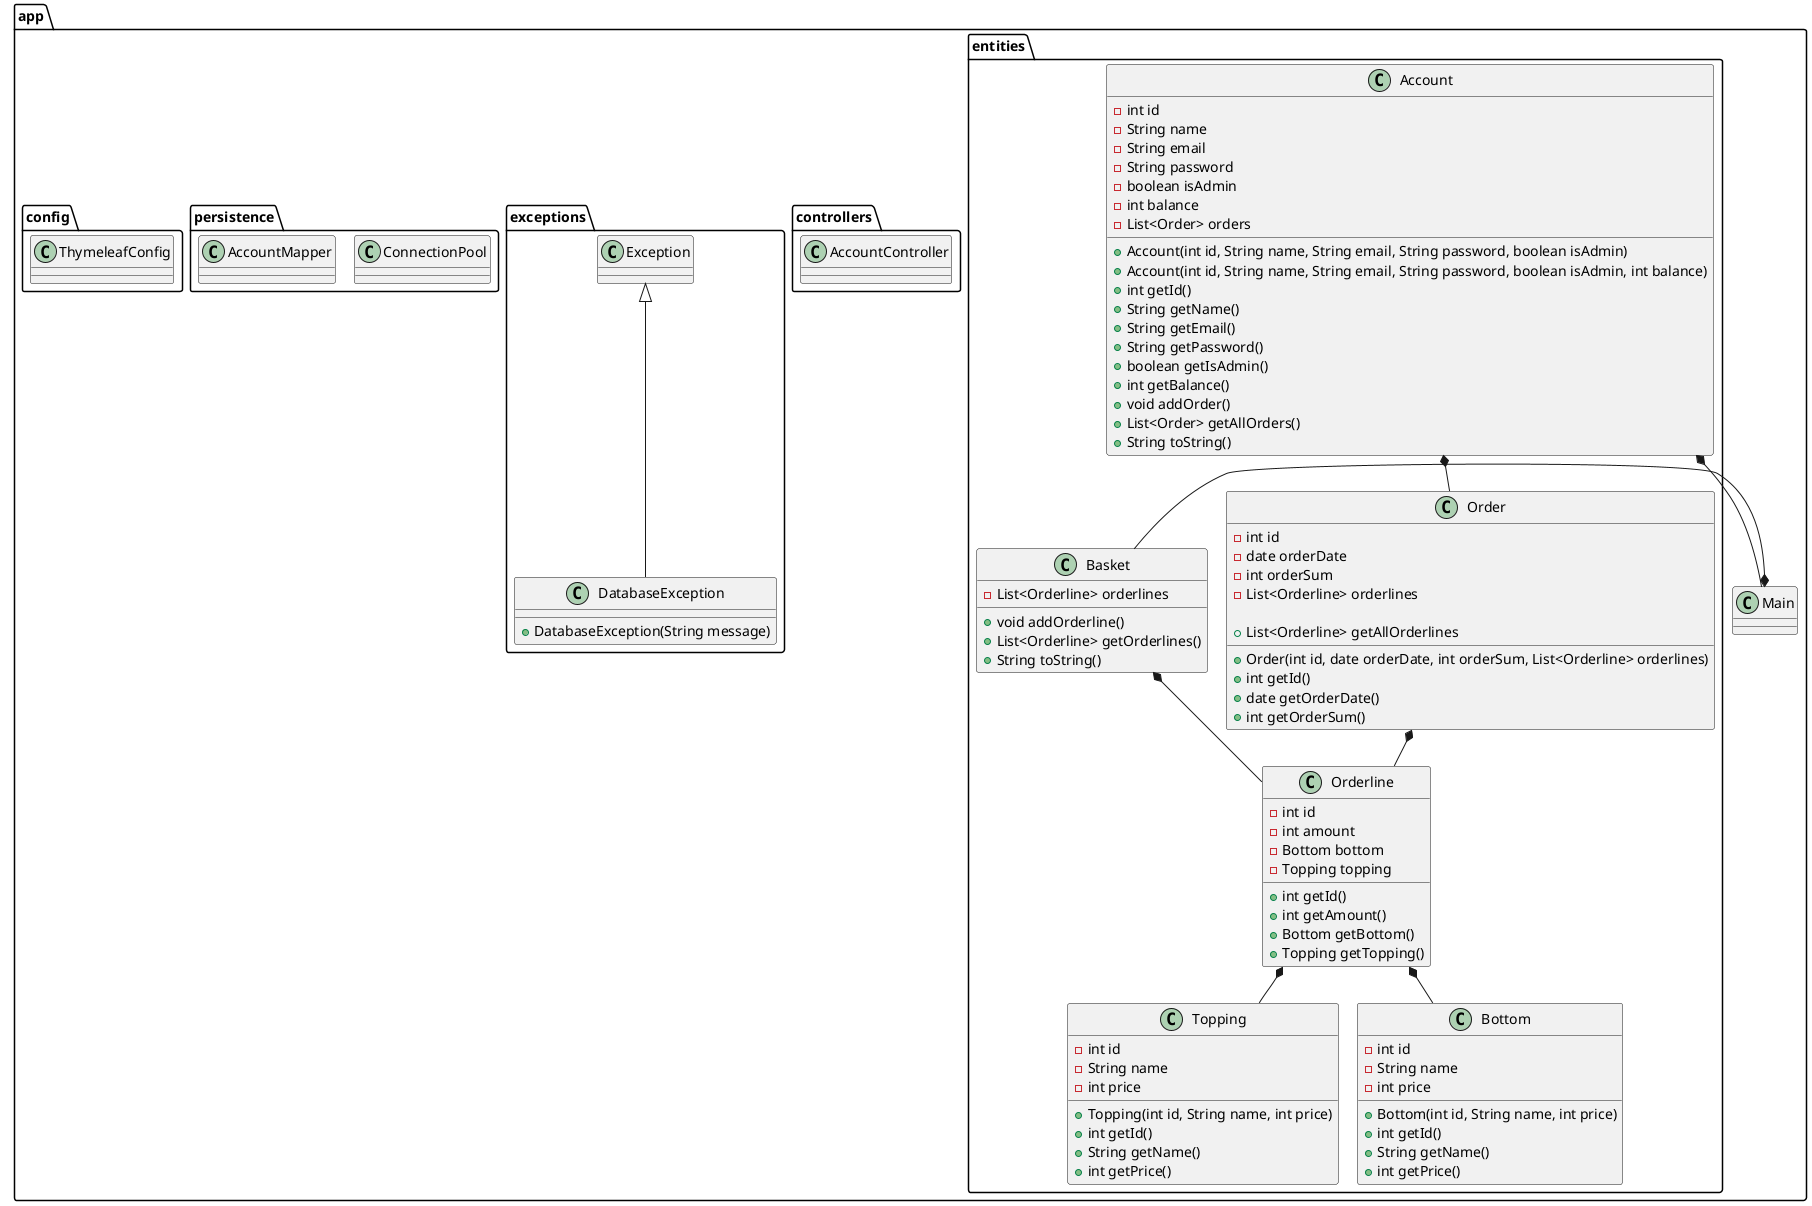 @startuml
'https://plantuml.com/class-diagram
package app {

class Main {
}


package entities {

    class Account {
        - int id
        - String name
        - String email
        - String password
        - boolean isAdmin
        - int balance
        - List<Order> orders

        + Account(int id, String name, String email, String password, boolean isAdmin)
        + Account(int id, String name, String email, String password, boolean isAdmin, int balance)
        + int getId()
        + String getName()
        + String getEmail()
        + String getPassword()
        + boolean getIsAdmin()
        + int getBalance()
        + void addOrder()
        + List<Order> getAllOrders()
        + String toString()
    }

    Account *-- Main
    Account *-- Order

    class Order {
        - int id
        - date orderDate
        - int orderSum
        - List<Orderline> orderlines

        + Order(int id, date orderDate, int orderSum, List<Orderline> orderlines)
        + int getId()
        + date getOrderDate()
        + int getOrderSum()
        + List<Orderline> getAllOrderlines
    }

    Order *-- Orderline

    class Orderline {
        - int id
        - int amount
        - Bottom bottom
        - Topping topping

        + int getId()
        + int getAmount()
        + Bottom getBottom()
        + Topping getTopping()
    }

    Orderline *-- Topping

    class Topping {
        - int id
        - String name
        - int price

        + Topping(int id, String name, int price)
        + int getId()
        + String getName()
        + int getPrice()
    }

    Orderline *-- Bottom

    class Bottom {
        - int id
        - String name
        - int price

        + Bottom(int id, String name, int price)
        + int getId()
        + String getName()
        + int getPrice()
    }

    Main *-- Basket
    Basket *-- Orderline

    class Basket {
        - List<Orderline> orderlines

        + void addOrderline()
        + List<Orderline> getOrderlines()
        + String toString()
    }
}

package controllers {
    class AccountController {

    }
}

package exceptions {
    class DatabaseException extends Exception {
        + DatabaseException(String message)
    }
}

package persistence {
    class ConnectionPool {
        'insert fields and methods
    }

    class AccountMapper {

    }
}

package config {
    class ThymeleafConfig {
        'insert fields and methods
    }
}
}
!pragma layout smetana
@enduml